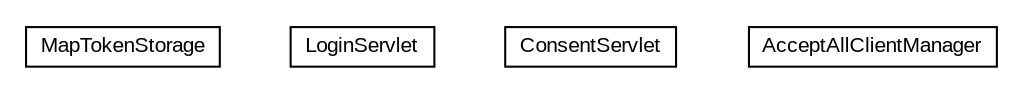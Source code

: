#!/usr/local/bin/dot
#
# Class diagram 
# Generated by UMLGraph version R5_6-24-gf6e263 (http://www.umlgraph.org/)
#

digraph G {
	edge [fontname="arial",fontsize=10,labelfontname="arial",labelfontsize=10];
	node [fontname="arial",fontsize=10,shape=plaintext];
	nodesep=0.25;
	ranksep=0.5;
	// net.trajano.openidconnect.sample.MapTokenStorage
	c1072 [label=<<table title="net.trajano.openidconnect.sample.MapTokenStorage" border="0" cellborder="1" cellspacing="0" cellpadding="2" port="p" href="./MapTokenStorage.html">
		<tr><td><table border="0" cellspacing="0" cellpadding="1">
<tr><td align="center" balign="center"> MapTokenStorage </td></tr>
		</table></td></tr>
		</table>>, URL="./MapTokenStorage.html", fontname="arial", fontcolor="black", fontsize=10.0];
	// net.trajano.openidconnect.sample.LoginServlet
	c1073 [label=<<table title="net.trajano.openidconnect.sample.LoginServlet" border="0" cellborder="1" cellspacing="0" cellpadding="2" port="p" href="./LoginServlet.html">
		<tr><td><table border="0" cellspacing="0" cellpadding="1">
<tr><td align="center" balign="center"> LoginServlet </td></tr>
		</table></td></tr>
		</table>>, URL="./LoginServlet.html", fontname="arial", fontcolor="black", fontsize=10.0];
	// net.trajano.openidconnect.sample.ConsentServlet
	c1074 [label=<<table title="net.trajano.openidconnect.sample.ConsentServlet" border="0" cellborder="1" cellspacing="0" cellpadding="2" port="p" href="./ConsentServlet.html">
		<tr><td><table border="0" cellspacing="0" cellpadding="1">
<tr><td align="center" balign="center"> ConsentServlet </td></tr>
		</table></td></tr>
		</table>>, URL="./ConsentServlet.html", fontname="arial", fontcolor="black", fontsize=10.0];
	// net.trajano.openidconnect.sample.AcceptAllClientManager
	c1075 [label=<<table title="net.trajano.openidconnect.sample.AcceptAllClientManager" border="0" cellborder="1" cellspacing="0" cellpadding="2" port="p" href="./AcceptAllClientManager.html">
		<tr><td><table border="0" cellspacing="0" cellpadding="1">
<tr><td align="center" balign="center"> AcceptAllClientManager </td></tr>
		</table></td></tr>
		</table>>, URL="./AcceptAllClientManager.html", fontname="arial", fontcolor="black", fontsize=10.0];
}

